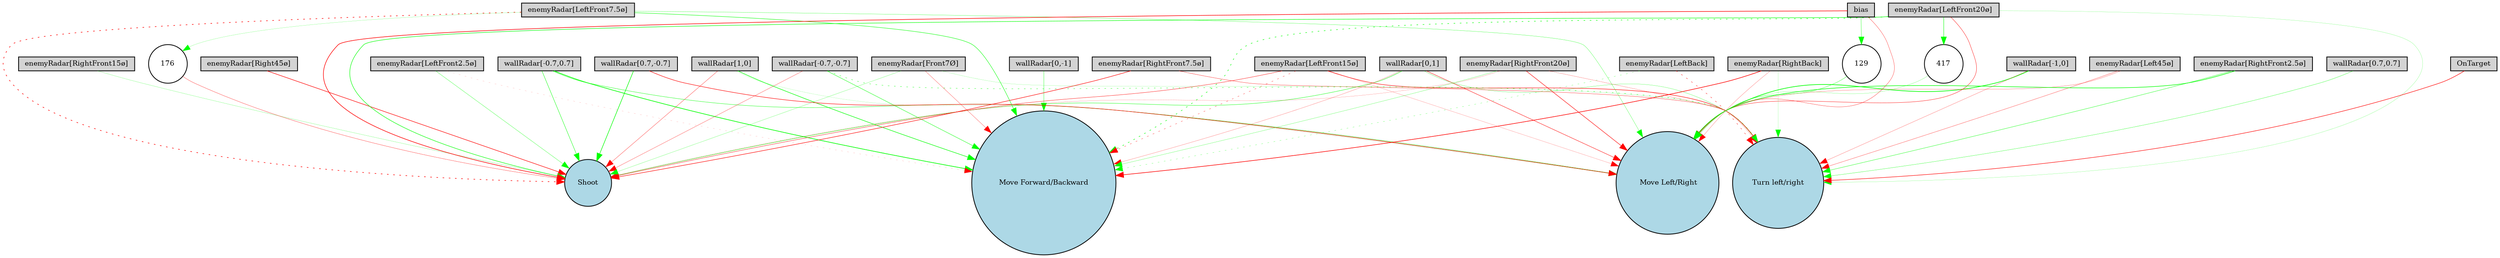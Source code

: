digraph {
	node [fontsize=9 height=0.2 shape=circle width=0.2]
	"wallRadar[1,0]" [fillcolor=lightgray shape=box style=filled]
	"wallRadar[0,1]" [fillcolor=lightgray shape=box style=filled]
	"wallRadar[-1,0]" [fillcolor=lightgray shape=box style=filled]
	"wallRadar[0,-1]" [fillcolor=lightgray shape=box style=filled]
	"wallRadar[0.7,0.7]" [fillcolor=lightgray shape=box style=filled]
	"wallRadar[-0.7,0.7]" [fillcolor=lightgray shape=box style=filled]
	"wallRadar[-0.7,-0.7]" [fillcolor=lightgray shape=box style=filled]
	"wallRadar[0.7,-0.7]" [fillcolor=lightgray shape=box style=filled]
	"enemyRadar[RightBack]" [fillcolor=lightgray shape=box style=filled]
	"enemyRadar[LeftBack]" [fillcolor=lightgray shape=box style=filled]
	"enemyRadar[Right45ø]" [fillcolor=lightgray shape=box style=filled]
	"enemyRadar[Left45ø]" [fillcolor=lightgray shape=box style=filled]
	"enemyRadar[RightFront20ø]" [fillcolor=lightgray shape=box style=filled]
	"enemyRadar[LeftFront20ø]" [fillcolor=lightgray shape=box style=filled]
	"enemyRadar[RightFront15ø]" [fillcolor=lightgray shape=box style=filled]
	"enemyRadar[LeftFront15ø]" [fillcolor=lightgray shape=box style=filled]
	"enemyRadar[RightFront7.5ø]" [fillcolor=lightgray shape=box style=filled]
	"enemyRadar[LeftFront7.5ø]" [fillcolor=lightgray shape=box style=filled]
	"enemyRadar[RightFront2.5ø]" [fillcolor=lightgray shape=box style=filled]
	"enemyRadar[LeftFront2.5ø]" [fillcolor=lightgray shape=box style=filled]
	"enemyRadar[Front7Ø]" [fillcolor=lightgray shape=box style=filled]
	OnTarget [fillcolor=lightgray shape=box style=filled]
	bias [fillcolor=lightgray shape=box style=filled]
	Shoot [fillcolor=lightblue style=filled]
	"Move Forward/Backward" [fillcolor=lightblue style=filled]
	" Move Left/Right" [fillcolor=lightblue style=filled]
	"Turn left/right" [fillcolor=lightblue style=filled]
	129 [fillcolor=white style=filled]
	417 [fillcolor=white style=filled]
	176 [fillcolor=white style=filled]
	"enemyRadar[RightFront20ø]" -> Shoot [color=red penwidth=0.1442862425657161 style=solid]
	"wallRadar[-0.7,-0.7]" -> Shoot [color=red penwidth=0.27009301464684965 style=solid]
	"enemyRadar[RightFront20ø]" -> "Turn left/right" [color=red penwidth=0.1901426579316573 style=solid]
	OnTarget -> "Turn left/right" [color=red penwidth=0.5885997815831503 style=solid]
	"enemyRadar[LeftFront15ø]" -> "Move Forward/Backward" [color=red penwidth=0.3350321358853131 style=dotted]
	"enemyRadar[RightBack]" -> "Turn left/right" [color=green penwidth=0.13050355236161737 style=solid]
	"enemyRadar[LeftFront7.5ø]" -> " Move Left/Right" [color=green penwidth=0.26695140296732034 style=solid]
	"wallRadar[0.7,0.7]" -> "Turn left/right" [color=green penwidth=0.29701011831295965 style=solid]
	"wallRadar[1,0]" -> " Move Left/Right" [color=green penwidth=0.1074777223505572 style=solid]
	"enemyRadar[LeftFront20ø]" -> " Move Left/Right" [color=red penwidth=0.40742208848865635 style=solid]
	"enemyRadar[RightFront20ø]" -> " Move Left/Right" [color=red penwidth=0.5498786509306077 style=solid]
	"enemyRadar[LeftFront2.5ø]" -> Shoot [color=green penwidth=0.29331701714677194 style=solid]
	"wallRadar[0,1]" -> "Turn left/right" [color=green penwidth=0.2343759569751301 style=solid]
	"enemyRadar[Front7Ø]" -> Shoot [color=green penwidth=0.2035967838014085 style=solid]
	"enemyRadar[RightFront2.5ø]" -> " Move Left/Right" [color=green penwidth=0.6745227644938832 style=solid]
	"enemyRadar[LeftFront15ø]" -> " Move Left/Right" [color=red penwidth=0.15294202389212452 style=solid]
	"enemyRadar[LeftFront15ø]" -> "Turn left/right" [color=red penwidth=0.5586334601384929 style=solid]
	"enemyRadar[LeftBack]" -> "Move Forward/Backward" [color=green penwidth=0.24056818388871745 style=dotted]
	"enemyRadar[LeftFront20ø]" -> "Turn left/right" [color=green penwidth=0.15769849543709408 style=solid]
	"wallRadar[0.7,-0.7]" -> " Move Left/Right" [color=red penwidth=0.5679539150110327 style=solid]
	"enemyRadar[Front7Ø]" -> "Turn left/right" [color=green penwidth=0.13278151621608691 style=solid]
	"wallRadar[-0.7,-0.7]" -> "Turn left/right" [color=green penwidth=0.39196288289193393 style=dotted]
	"enemyRadar[RightFront15ø]" -> Shoot [color=green penwidth=0.18050222375078645 style=solid]
	"enemyRadar[LeftFront20ø]" -> Shoot [color=green penwidth=0.5876831085383463 style=solid]
	"enemyRadar[RightBack]" -> "Move Forward/Backward" [color=red penwidth=0.7198344219459948 style=solid]
	"enemyRadar[LeftFront20ø]" -> "Move Forward/Backward" [color=green penwidth=0.6145529119511308 style=dotted]
	"enemyRadar[LeftFront7.5ø]" -> "Move Forward/Backward" [color=green penwidth=0.501790858850508 style=solid]
	"enemyRadar[LeftFront2.5ø]" -> "Move Forward/Backward" [color=red penwidth=0.10903933444298364 style=dotted]
	"wallRadar[-1,0]" -> " Move Left/Right" [color=green penwidth=0.798766331808969 style=solid]
	"enemyRadar[RightBack]" -> " Move Left/Right" [color=red penwidth=0.2039314463544041 style=solid]
	"enemyRadar[Right45ø]" -> Shoot [color=red penwidth=0.6158432983334295 style=solid]
	"enemyRadar[RightFront2.5ø]" -> "Turn left/right" [color=green penwidth=0.38593983976114443 style=solid]
	"wallRadar[1,0]" -> Shoot [color=red penwidth=0.3090757148454709 style=solid]
	"wallRadar[-1,0]" -> "Turn left/right" [color=red penwidth=0.214818244950837 style=solid]
	"enemyRadar[RightFront7.5ø]" -> "Turn left/right" [color=red penwidth=0.3270669614760605 style=solid]
	"wallRadar[0,1]" -> Shoot [color=green penwidth=0.42083830786954546 style=solid]
	"enemyRadar[LeftFront15ø]" -> Shoot [color=red penwidth=0.39909223084683854 style=solid]
	"wallRadar[0,1]" -> " Move Left/Right" [color=red penwidth=0.4559571960161878 style=solid]
	"wallRadar[-0.7,-0.7]" -> "Move Forward/Backward" [color=green penwidth=0.43734505836866666 style=solid]
	"wallRadar[-0.7,0.7]" -> "Move Forward/Backward" [color=green penwidth=0.7964870528354817 style=solid]
	"enemyRadar[RightFront7.5ø]" -> Shoot [color=red penwidth=0.5915752991520196 style=solid]
	"enemyRadar[Left45ø]" -> " Move Left/Right" [color=red penwidth=0.22079872362431735 style=solid]
	"enemyRadar[Left45ø]" -> "Turn left/right" [color=red penwidth=0.2808734160962628 style=solid]
	"wallRadar[-0.7,0.7]" -> Shoot [color=green penwidth=0.45797425185021057 style=solid]
	bias -> Shoot [color=red penwidth=0.7042866403393402 style=solid]
	"enemyRadar[Front7Ø]" -> "Move Forward/Backward" [color=red penwidth=0.2642483181174166 style=solid]
	"wallRadar[0,-1]" -> "Move Forward/Backward" [color=green penwidth=0.3492684238146585 style=solid]
	"wallRadar[0,1]" -> "Move Forward/Backward" [color=red penwidth=0.19151131939827454 style=solid]
	"enemyRadar[RightFront20ø]" -> "Move Forward/Backward" [color=green penwidth=0.22936576466785494 style=solid]
	"enemyRadar[LeftBack]" -> "Turn left/right" [color=red penwidth=0.4444483873701284 style=dotted]
	"wallRadar[-0.7,0.7]" -> " Move Left/Right" [color=green penwidth=0.40158707279908734 style=solid]
	bias -> " Move Left/Right" [color=red penwidth=0.3094039807805481 style=solid]
	"enemyRadar[LeftFront7.5ø]" -> Shoot [color=red penwidth=0.7159990861676289 style=dotted]
	"wallRadar[1,0]" -> "Move Forward/Backward" [color=green penwidth=0.6229164815672206 style=solid]
	"wallRadar[0.7,-0.7]" -> Shoot [color=green penwidth=0.6762694253505611 style=solid]
	bias -> 129 [color=green penwidth=0.3619159381563699 style=solid]
	129 -> " Move Left/Right" [color=green penwidth=0.3183085391276791 style=solid]
	"enemyRadar[LeftFront7.5ø]" -> 176 [color=green penwidth=0.15486121638827738 style=solid]
	176 -> Shoot [color=red penwidth=0.29574253377036563 style=solid]
	"enemyRadar[LeftFront20ø]" -> 417 [color=green penwidth=0.5103003449448289 style=solid]
	417 -> " Move Left/Right" [color=green penwidth=0.1827343318953778 style=solid]
}
